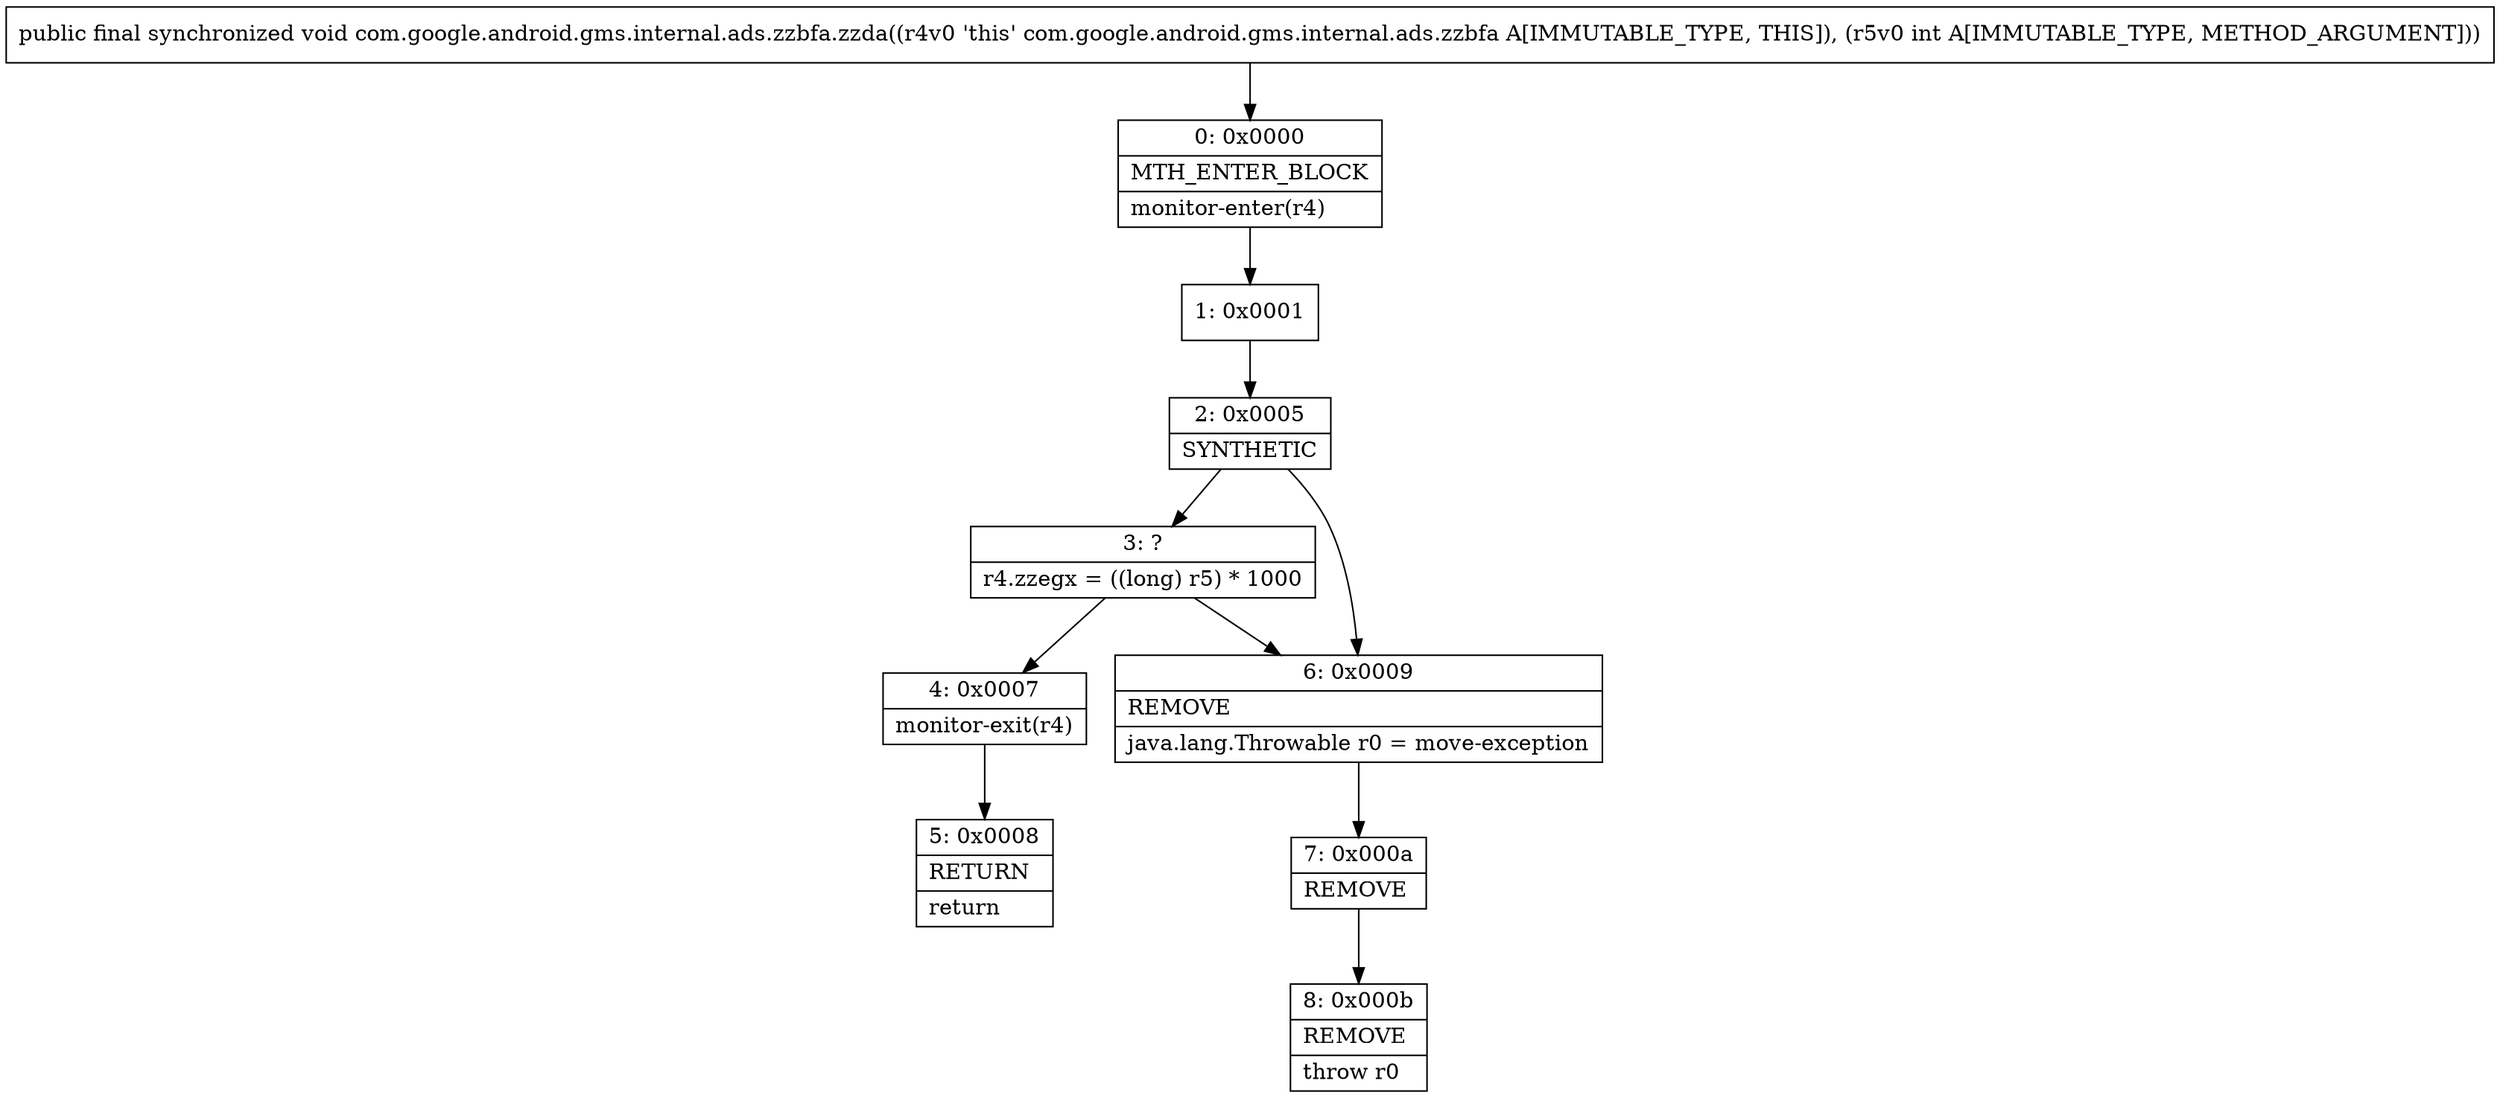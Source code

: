 digraph "CFG forcom.google.android.gms.internal.ads.zzbfa.zzda(I)V" {
Node_0 [shape=record,label="{0\:\ 0x0000|MTH_ENTER_BLOCK\l|monitor\-enter(r4)\l}"];
Node_1 [shape=record,label="{1\:\ 0x0001}"];
Node_2 [shape=record,label="{2\:\ 0x0005|SYNTHETIC\l}"];
Node_3 [shape=record,label="{3\:\ ?|r4.zzegx = ((long) r5) * 1000\l}"];
Node_4 [shape=record,label="{4\:\ 0x0007|monitor\-exit(r4)\l}"];
Node_5 [shape=record,label="{5\:\ 0x0008|RETURN\l|return\l}"];
Node_6 [shape=record,label="{6\:\ 0x0009|REMOVE\l|java.lang.Throwable r0 = move\-exception\l}"];
Node_7 [shape=record,label="{7\:\ 0x000a|REMOVE\l}"];
Node_8 [shape=record,label="{8\:\ 0x000b|REMOVE\l|throw r0\l}"];
MethodNode[shape=record,label="{public final synchronized void com.google.android.gms.internal.ads.zzbfa.zzda((r4v0 'this' com.google.android.gms.internal.ads.zzbfa A[IMMUTABLE_TYPE, THIS]), (r5v0 int A[IMMUTABLE_TYPE, METHOD_ARGUMENT])) }"];
MethodNode -> Node_0;
Node_0 -> Node_1;
Node_1 -> Node_2;
Node_2 -> Node_3;
Node_2 -> Node_6;
Node_3 -> Node_4;
Node_3 -> Node_6;
Node_4 -> Node_5;
Node_6 -> Node_7;
Node_7 -> Node_8;
}

